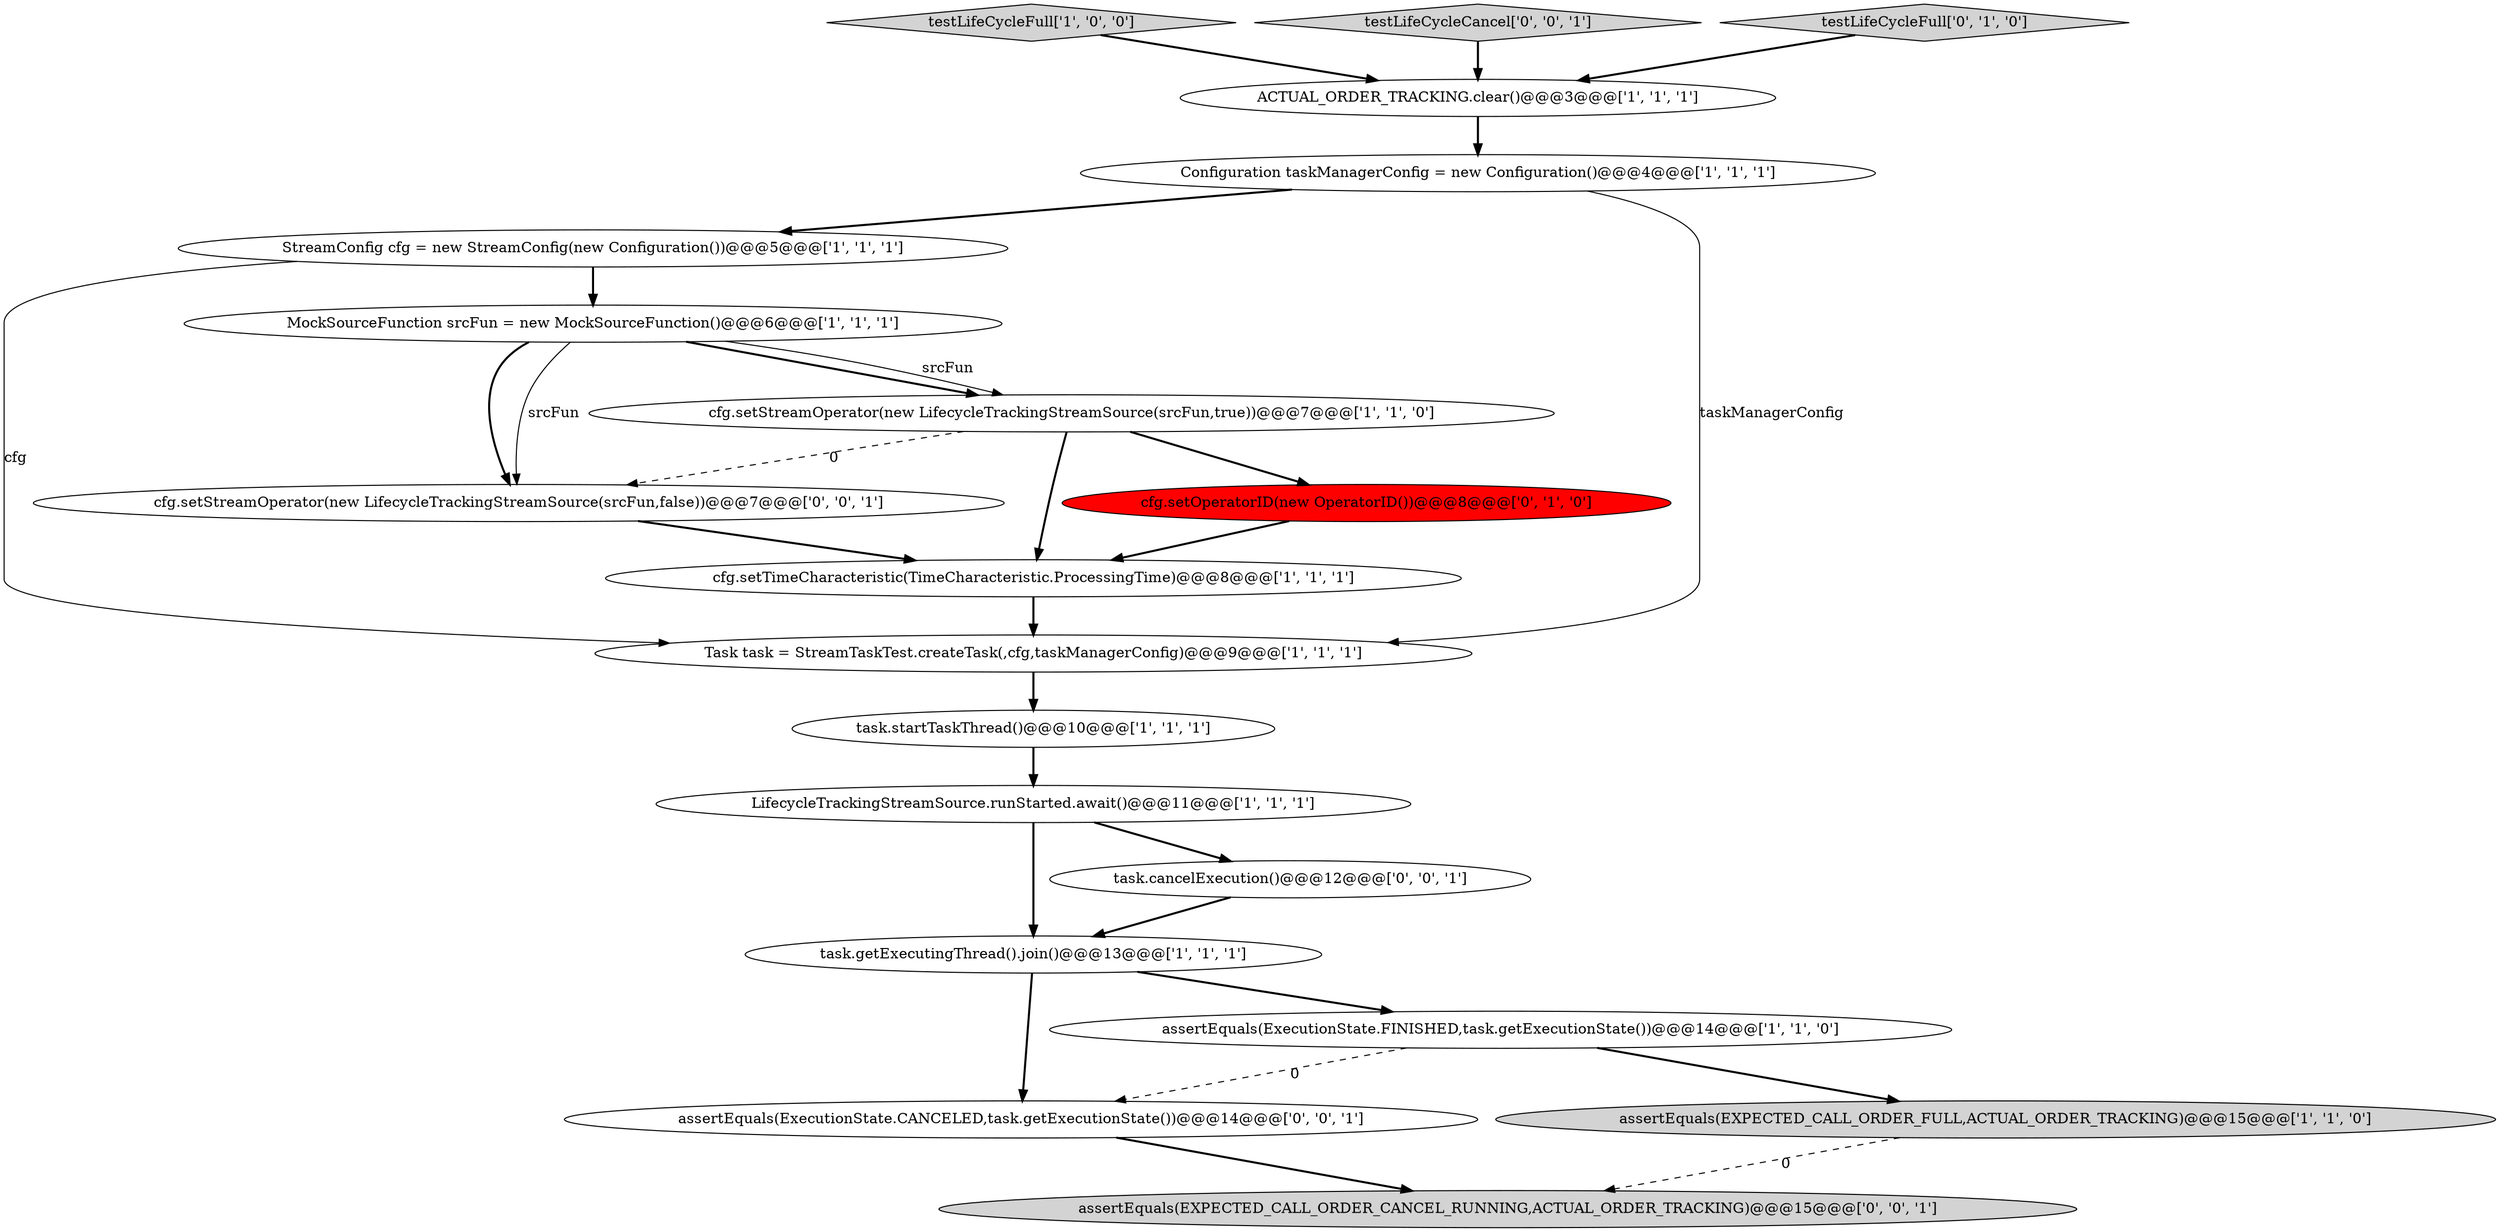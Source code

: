 digraph {
11 [style = filled, label = "testLifeCycleFull['1', '0', '0']", fillcolor = lightgray, shape = diamond image = "AAA0AAABBB1BBB"];
2 [style = filled, label = "Configuration taskManagerConfig = new Configuration()@@@4@@@['1', '1', '1']", fillcolor = white, shape = ellipse image = "AAA0AAABBB1BBB"];
12 [style = filled, label = "cfg.setTimeCharacteristic(TimeCharacteristic.ProcessingTime)@@@8@@@['1', '1', '1']", fillcolor = white, shape = ellipse image = "AAA0AAABBB1BBB"];
15 [style = filled, label = "assertEquals(EXPECTED_CALL_ORDER_CANCEL_RUNNING,ACTUAL_ORDER_TRACKING)@@@15@@@['0', '0', '1']", fillcolor = lightgray, shape = ellipse image = "AAA0AAABBB3BBB"];
1 [style = filled, label = "StreamConfig cfg = new StreamConfig(new Configuration())@@@5@@@['1', '1', '1']", fillcolor = white, shape = ellipse image = "AAA0AAABBB1BBB"];
16 [style = filled, label = "cfg.setStreamOperator(new LifecycleTrackingStreamSource(srcFun,false))@@@7@@@['0', '0', '1']", fillcolor = white, shape = ellipse image = "AAA0AAABBB3BBB"];
17 [style = filled, label = "testLifeCycleCancel['0', '0', '1']", fillcolor = lightgray, shape = diamond image = "AAA0AAABBB3BBB"];
9 [style = filled, label = "cfg.setStreamOperator(new LifecycleTrackingStreamSource(srcFun,true))@@@7@@@['1', '1', '0']", fillcolor = white, shape = ellipse image = "AAA0AAABBB1BBB"];
13 [style = filled, label = "testLifeCycleFull['0', '1', '0']", fillcolor = lightgray, shape = diamond image = "AAA0AAABBB2BBB"];
4 [style = filled, label = "Task task = StreamTaskTest.createTask(,cfg,taskManagerConfig)@@@9@@@['1', '1', '1']", fillcolor = white, shape = ellipse image = "AAA0AAABBB1BBB"];
10 [style = filled, label = "task.getExecutingThread().join()@@@13@@@['1', '1', '1']", fillcolor = white, shape = ellipse image = "AAA0AAABBB1BBB"];
19 [style = filled, label = "assertEquals(ExecutionState.CANCELED,task.getExecutionState())@@@14@@@['0', '0', '1']", fillcolor = white, shape = ellipse image = "AAA0AAABBB3BBB"];
6 [style = filled, label = "assertEquals(EXPECTED_CALL_ORDER_FULL,ACTUAL_ORDER_TRACKING)@@@15@@@['1', '1', '0']", fillcolor = lightgray, shape = ellipse image = "AAA0AAABBB1BBB"];
7 [style = filled, label = "LifecycleTrackingStreamSource.runStarted.await()@@@11@@@['1', '1', '1']", fillcolor = white, shape = ellipse image = "AAA0AAABBB1BBB"];
5 [style = filled, label = "assertEquals(ExecutionState.FINISHED,task.getExecutionState())@@@14@@@['1', '1', '0']", fillcolor = white, shape = ellipse image = "AAA0AAABBB1BBB"];
3 [style = filled, label = "task.startTaskThread()@@@10@@@['1', '1', '1']", fillcolor = white, shape = ellipse image = "AAA0AAABBB1BBB"];
0 [style = filled, label = "MockSourceFunction srcFun = new MockSourceFunction()@@@6@@@['1', '1', '1']", fillcolor = white, shape = ellipse image = "AAA0AAABBB1BBB"];
14 [style = filled, label = "cfg.setOperatorID(new OperatorID())@@@8@@@['0', '1', '0']", fillcolor = red, shape = ellipse image = "AAA1AAABBB2BBB"];
8 [style = filled, label = "ACTUAL_ORDER_TRACKING.clear()@@@3@@@['1', '1', '1']", fillcolor = white, shape = ellipse image = "AAA0AAABBB1BBB"];
18 [style = filled, label = "task.cancelExecution()@@@12@@@['0', '0', '1']", fillcolor = white, shape = ellipse image = "AAA0AAABBB3BBB"];
17->8 [style = bold, label=""];
4->3 [style = bold, label=""];
0->16 [style = bold, label=""];
0->9 [style = bold, label=""];
2->4 [style = solid, label="taskManagerConfig"];
9->16 [style = dashed, label="0"];
7->10 [style = bold, label=""];
2->1 [style = bold, label=""];
10->19 [style = bold, label=""];
1->0 [style = bold, label=""];
0->9 [style = solid, label="srcFun"];
10->5 [style = bold, label=""];
5->6 [style = bold, label=""];
18->10 [style = bold, label=""];
8->2 [style = bold, label=""];
12->4 [style = bold, label=""];
3->7 [style = bold, label=""];
6->15 [style = dashed, label="0"];
14->12 [style = bold, label=""];
0->16 [style = solid, label="srcFun"];
9->14 [style = bold, label=""];
7->18 [style = bold, label=""];
11->8 [style = bold, label=""];
9->12 [style = bold, label=""];
1->4 [style = solid, label="cfg"];
13->8 [style = bold, label=""];
19->15 [style = bold, label=""];
5->19 [style = dashed, label="0"];
16->12 [style = bold, label=""];
}
